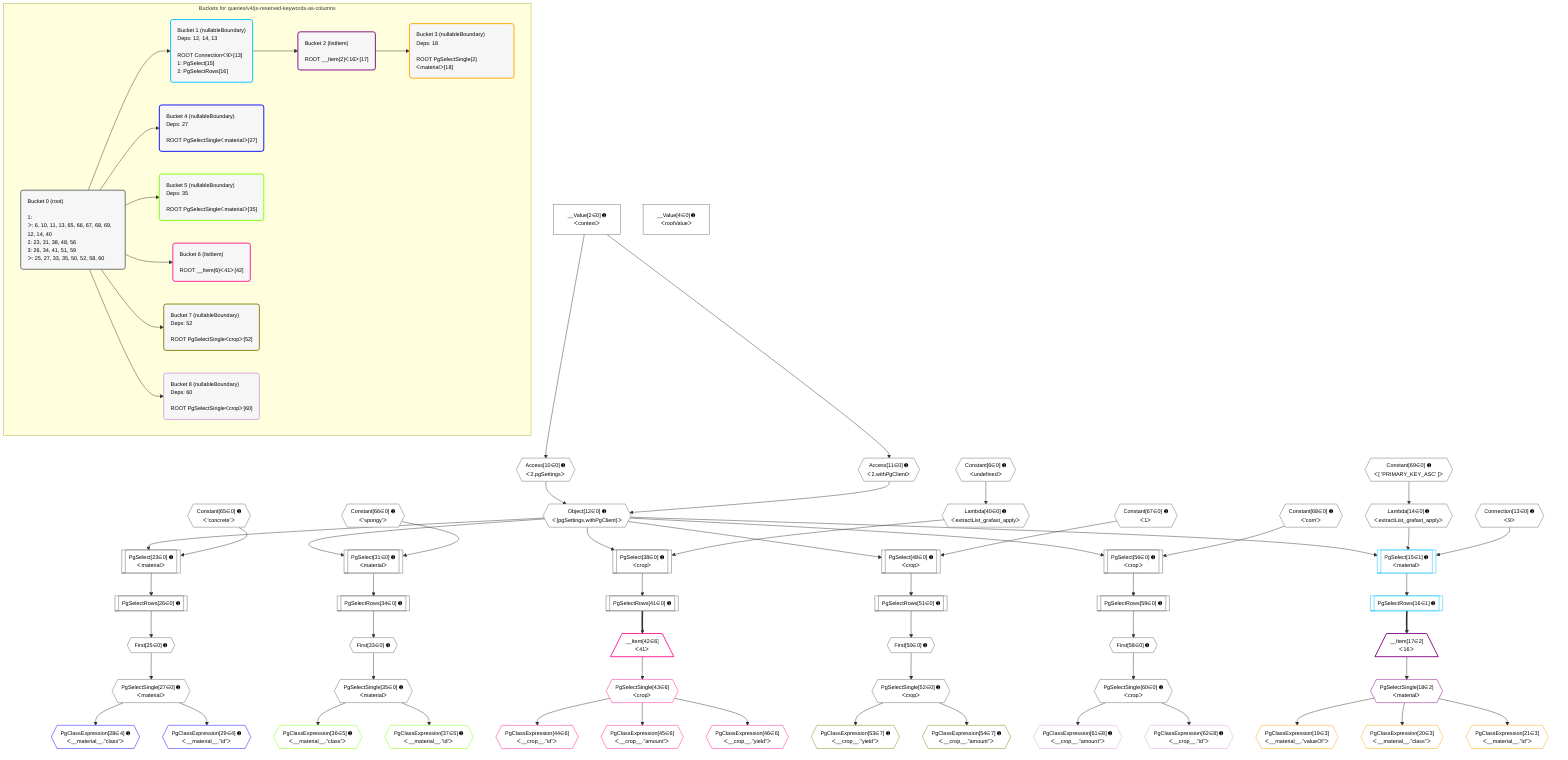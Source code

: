 %%{init: {'themeVariables': { 'fontSize': '12px'}}}%%
graph TD
    classDef path fill:#eee,stroke:#000,color:#000
    classDef plan fill:#fff,stroke-width:1px,color:#000
    classDef itemplan fill:#fff,stroke-width:2px,color:#000
    classDef unbatchedplan fill:#dff,stroke-width:1px,color:#000
    classDef sideeffectplan fill:#fcc,stroke-width:2px,color:#000
    classDef bucket fill:#f6f6f6,color:#000,stroke-width:2px,text-align:left


    %% plan dependencies
    Object12{{"Object[12∈0] ➊<br />ᐸ{pgSettings,withPgClient}ᐳ"}}:::plan
    Access10{{"Access[10∈0] ➊<br />ᐸ2.pgSettingsᐳ"}}:::plan
    Access11{{"Access[11∈0] ➊<br />ᐸ2.withPgClientᐳ"}}:::plan
    Access10 & Access11 --> Object12
    PgSelect23[["PgSelect[23∈0] ➊<br />ᐸmaterialᐳ"]]:::plan
    Constant65{{"Constant[65∈0] ➊<br />ᐸ'concrete'ᐳ"}}:::plan
    Object12 & Constant65 --> PgSelect23
    PgSelect31[["PgSelect[31∈0] ➊<br />ᐸmaterialᐳ"]]:::plan
    Constant66{{"Constant[66∈0] ➊<br />ᐸ'spongy'ᐳ"}}:::plan
    Object12 & Constant66 --> PgSelect31
    PgSelect38[["PgSelect[38∈0] ➊<br />ᐸcropᐳ"]]:::plan
    Lambda40{{"Lambda[40∈0] ➊<br />ᐸextractList_grafast_applyᐳ"}}:::plan
    Object12 & Lambda40 --> PgSelect38
    PgSelect48[["PgSelect[48∈0] ➊<br />ᐸcropᐳ"]]:::plan
    Constant67{{"Constant[67∈0] ➊<br />ᐸ1ᐳ"}}:::plan
    Object12 & Constant67 --> PgSelect48
    PgSelect56[["PgSelect[56∈0] ➊<br />ᐸcropᐳ"]]:::plan
    Constant68{{"Constant[68∈0] ➊<br />ᐸ'corn'ᐳ"}}:::plan
    Object12 & Constant68 --> PgSelect56
    __Value2["__Value[2∈0] ➊<br />ᐸcontextᐳ"]:::plan
    __Value2 --> Access10
    __Value2 --> Access11
    Lambda14{{"Lambda[14∈0] ➊<br />ᐸextractList_grafast_applyᐳ"}}:::plan
    Constant69{{"Constant[69∈0] ➊<br />ᐸ[ 'PRIMARY_KEY_ASC' ]ᐳ"}}:::plan
    Constant69 --> Lambda14
    First25{{"First[25∈0] ➊"}}:::plan
    PgSelectRows26[["PgSelectRows[26∈0] ➊"]]:::plan
    PgSelectRows26 --> First25
    PgSelect23 --> PgSelectRows26
    PgSelectSingle27{{"PgSelectSingle[27∈0] ➊<br />ᐸmaterialᐳ"}}:::plan
    First25 --> PgSelectSingle27
    First33{{"First[33∈0] ➊"}}:::plan
    PgSelectRows34[["PgSelectRows[34∈0] ➊"]]:::plan
    PgSelectRows34 --> First33
    PgSelect31 --> PgSelectRows34
    PgSelectSingle35{{"PgSelectSingle[35∈0] ➊<br />ᐸmaterialᐳ"}}:::plan
    First33 --> PgSelectSingle35
    Constant6{{"Constant[6∈0] ➊<br />ᐸundefinedᐳ"}}:::plan
    Constant6 --> Lambda40
    PgSelectRows41[["PgSelectRows[41∈0] ➊"]]:::plan
    PgSelect38 --> PgSelectRows41
    First50{{"First[50∈0] ➊"}}:::plan
    PgSelectRows51[["PgSelectRows[51∈0] ➊"]]:::plan
    PgSelectRows51 --> First50
    PgSelect48 --> PgSelectRows51
    PgSelectSingle52{{"PgSelectSingle[52∈0] ➊<br />ᐸcropᐳ"}}:::plan
    First50 --> PgSelectSingle52
    First58{{"First[58∈0] ➊"}}:::plan
    PgSelectRows59[["PgSelectRows[59∈0] ➊"]]:::plan
    PgSelectRows59 --> First58
    PgSelect56 --> PgSelectRows59
    PgSelectSingle60{{"PgSelectSingle[60∈0] ➊<br />ᐸcropᐳ"}}:::plan
    First58 --> PgSelectSingle60
    __Value4["__Value[4∈0] ➊<br />ᐸrootValueᐳ"]:::plan
    Connection13{{"Connection[13∈0] ➊<br />ᐸ9ᐳ"}}:::plan
    PgSelect15[["PgSelect[15∈1] ➊<br />ᐸmaterialᐳ"]]:::plan
    Object12 & Lambda14 & Connection13 --> PgSelect15
    PgSelectRows16[["PgSelectRows[16∈1] ➊"]]:::plan
    PgSelect15 --> PgSelectRows16
    __Item17[/"__Item[17∈2]<br />ᐸ16ᐳ"\]:::itemplan
    PgSelectRows16 ==> __Item17
    PgSelectSingle18{{"PgSelectSingle[18∈2]<br />ᐸmaterialᐳ"}}:::plan
    __Item17 --> PgSelectSingle18
    PgClassExpression19{{"PgClassExpression[19∈3]<br />ᐸ__material__.”valueOf”ᐳ"}}:::plan
    PgSelectSingle18 --> PgClassExpression19
    PgClassExpression20{{"PgClassExpression[20∈3]<br />ᐸ__material__.”class”ᐳ"}}:::plan
    PgSelectSingle18 --> PgClassExpression20
    PgClassExpression21{{"PgClassExpression[21∈3]<br />ᐸ__material__.”id”ᐳ"}}:::plan
    PgSelectSingle18 --> PgClassExpression21
    PgClassExpression28{{"PgClassExpression[28∈4] ➊<br />ᐸ__material__.”class”ᐳ"}}:::plan
    PgSelectSingle27 --> PgClassExpression28
    PgClassExpression29{{"PgClassExpression[29∈4] ➊<br />ᐸ__material__.”id”ᐳ"}}:::plan
    PgSelectSingle27 --> PgClassExpression29
    PgClassExpression36{{"PgClassExpression[36∈5] ➊<br />ᐸ__material__.”class”ᐳ"}}:::plan
    PgSelectSingle35 --> PgClassExpression36
    PgClassExpression37{{"PgClassExpression[37∈5] ➊<br />ᐸ__material__.”id”ᐳ"}}:::plan
    PgSelectSingle35 --> PgClassExpression37
    __Item42[/"__Item[42∈6]<br />ᐸ41ᐳ"\]:::itemplan
    PgSelectRows41 ==> __Item42
    PgSelectSingle43{{"PgSelectSingle[43∈6]<br />ᐸcropᐳ"}}:::plan
    __Item42 --> PgSelectSingle43
    PgClassExpression44{{"PgClassExpression[44∈6]<br />ᐸ__crop__.”id”ᐳ"}}:::plan
    PgSelectSingle43 --> PgClassExpression44
    PgClassExpression45{{"PgClassExpression[45∈6]<br />ᐸ__crop__.”amount”ᐳ"}}:::plan
    PgSelectSingle43 --> PgClassExpression45
    PgClassExpression46{{"PgClassExpression[46∈6]<br />ᐸ__crop__.”yield”ᐳ"}}:::plan
    PgSelectSingle43 --> PgClassExpression46
    PgClassExpression53{{"PgClassExpression[53∈7] ➊<br />ᐸ__crop__.”yield”ᐳ"}}:::plan
    PgSelectSingle52 --> PgClassExpression53
    PgClassExpression54{{"PgClassExpression[54∈7] ➊<br />ᐸ__crop__.”amount”ᐳ"}}:::plan
    PgSelectSingle52 --> PgClassExpression54
    PgClassExpression61{{"PgClassExpression[61∈8] ➊<br />ᐸ__crop__.”amount”ᐳ"}}:::plan
    PgSelectSingle60 --> PgClassExpression61
    PgClassExpression62{{"PgClassExpression[62∈8] ➊<br />ᐸ__crop__.”id”ᐳ"}}:::plan
    PgSelectSingle60 --> PgClassExpression62

    %% define steps

    subgraph "Buckets for queries/v4/js-reserved-keywords-as-columns"
    Bucket0("Bucket 0 (root)<br /><br />1: <br />ᐳ: 6, 10, 11, 13, 65, 66, 67, 68, 69, 12, 14, 40<br />2: 23, 31, 38, 48, 56<br />3: 26, 34, 41, 51, 59<br />ᐳ: 25, 27, 33, 35, 50, 52, 58, 60"):::bucket
    classDef bucket0 stroke:#696969
    class Bucket0,__Value2,__Value4,Constant6,Access10,Access11,Object12,Connection13,Lambda14,PgSelect23,First25,PgSelectRows26,PgSelectSingle27,PgSelect31,First33,PgSelectRows34,PgSelectSingle35,PgSelect38,Lambda40,PgSelectRows41,PgSelect48,First50,PgSelectRows51,PgSelectSingle52,PgSelect56,First58,PgSelectRows59,PgSelectSingle60,Constant65,Constant66,Constant67,Constant68,Constant69 bucket0
    Bucket1("Bucket 1 (nullableBoundary)<br />Deps: 12, 14, 13<br /><br />ROOT Connectionᐸ9ᐳ[13]<br />1: PgSelect[15]<br />2: PgSelectRows[16]"):::bucket
    classDef bucket1 stroke:#00bfff
    class Bucket1,PgSelect15,PgSelectRows16 bucket1
    Bucket2("Bucket 2 (listItem)<br /><br />ROOT __Item{2}ᐸ16ᐳ[17]"):::bucket
    classDef bucket2 stroke:#7f007f
    class Bucket2,__Item17,PgSelectSingle18 bucket2
    Bucket3("Bucket 3 (nullableBoundary)<br />Deps: 18<br /><br />ROOT PgSelectSingle{2}ᐸmaterialᐳ[18]"):::bucket
    classDef bucket3 stroke:#ffa500
    class Bucket3,PgClassExpression19,PgClassExpression20,PgClassExpression21 bucket3
    Bucket4("Bucket 4 (nullableBoundary)<br />Deps: 27<br /><br />ROOT PgSelectSingleᐸmaterialᐳ[27]"):::bucket
    classDef bucket4 stroke:#0000ff
    class Bucket4,PgClassExpression28,PgClassExpression29 bucket4
    Bucket5("Bucket 5 (nullableBoundary)<br />Deps: 35<br /><br />ROOT PgSelectSingleᐸmaterialᐳ[35]"):::bucket
    classDef bucket5 stroke:#7fff00
    class Bucket5,PgClassExpression36,PgClassExpression37 bucket5
    Bucket6("Bucket 6 (listItem)<br /><br />ROOT __Item{6}ᐸ41ᐳ[42]"):::bucket
    classDef bucket6 stroke:#ff1493
    class Bucket6,__Item42,PgSelectSingle43,PgClassExpression44,PgClassExpression45,PgClassExpression46 bucket6
    Bucket7("Bucket 7 (nullableBoundary)<br />Deps: 52<br /><br />ROOT PgSelectSingleᐸcropᐳ[52]"):::bucket
    classDef bucket7 stroke:#808000
    class Bucket7,PgClassExpression53,PgClassExpression54 bucket7
    Bucket8("Bucket 8 (nullableBoundary)<br />Deps: 60<br /><br />ROOT PgSelectSingleᐸcropᐳ[60]"):::bucket
    classDef bucket8 stroke:#dda0dd
    class Bucket8,PgClassExpression61,PgClassExpression62 bucket8
    Bucket0 --> Bucket1 & Bucket4 & Bucket5 & Bucket6 & Bucket7 & Bucket8
    Bucket1 --> Bucket2
    Bucket2 --> Bucket3
    end